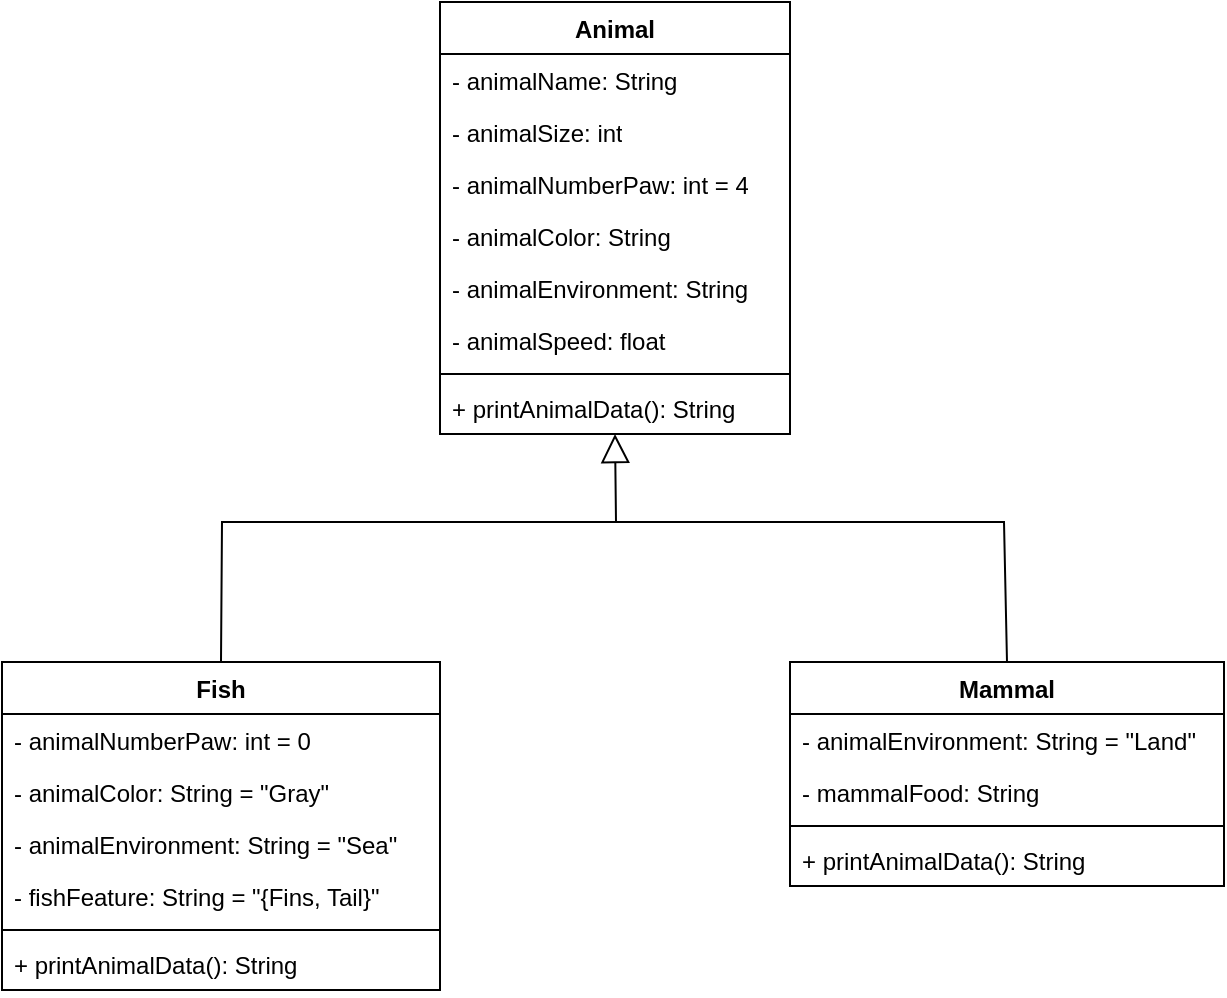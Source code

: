 <mxfile version="24.0.7" type="device">
  <diagram name="Page-1" id="DKSi5kiVfUnPl6QQEYe7">
    <mxGraphModel dx="1434" dy="792" grid="1" gridSize="10" guides="1" tooltips="1" connect="1" arrows="1" fold="1" page="1" pageScale="1" pageWidth="850" pageHeight="1100" math="0" shadow="0">
      <root>
        <mxCell id="0" />
        <mxCell id="1" parent="0" />
        <mxCell id="65sKAYQO8ggzwwBBgg9n-1" value="Animal" style="swimlane;fontStyle=1;align=center;verticalAlign=top;childLayout=stackLayout;horizontal=1;startSize=26;horizontalStack=0;resizeParent=1;resizeParentMax=0;resizeLast=0;collapsible=1;marginBottom=0;whiteSpace=wrap;html=1;" vertex="1" parent="1">
          <mxGeometry x="338" y="70" width="175" height="216" as="geometry">
            <mxRectangle x="338" y="70" width="80" height="30" as="alternateBounds" />
          </mxGeometry>
        </mxCell>
        <mxCell id="65sKAYQO8ggzwwBBgg9n-2" value="- animalName: String&lt;span style=&quot;white-space: pre;&quot;&gt;&#x9;&lt;/span&gt;" style="text;strokeColor=none;fillColor=none;align=left;verticalAlign=top;spacingLeft=4;spacingRight=4;overflow=hidden;rotatable=0;points=[[0,0.5],[1,0.5]];portConstraint=eastwest;whiteSpace=wrap;html=1;" vertex="1" parent="65sKAYQO8ggzwwBBgg9n-1">
          <mxGeometry y="26" width="175" height="26" as="geometry" />
        </mxCell>
        <mxCell id="65sKAYQO8ggzwwBBgg9n-5" value="- animalSize: int" style="text;strokeColor=none;fillColor=none;align=left;verticalAlign=top;spacingLeft=4;spacingRight=4;overflow=hidden;rotatable=0;points=[[0,0.5],[1,0.5]];portConstraint=eastwest;whiteSpace=wrap;html=1;" vertex="1" parent="65sKAYQO8ggzwwBBgg9n-1">
          <mxGeometry y="52" width="175" height="26" as="geometry" />
        </mxCell>
        <mxCell id="65sKAYQO8ggzwwBBgg9n-6" value="- animalNumberPaw: int = 4" style="text;strokeColor=none;fillColor=none;align=left;verticalAlign=top;spacingLeft=4;spacingRight=4;overflow=hidden;rotatable=0;points=[[0,0.5],[1,0.5]];portConstraint=eastwest;whiteSpace=wrap;html=1;" vertex="1" parent="65sKAYQO8ggzwwBBgg9n-1">
          <mxGeometry y="78" width="175" height="26" as="geometry" />
        </mxCell>
        <mxCell id="65sKAYQO8ggzwwBBgg9n-7" value="- animalColor: String" style="text;strokeColor=none;fillColor=none;align=left;verticalAlign=top;spacingLeft=4;spacingRight=4;overflow=hidden;rotatable=0;points=[[0,0.5],[1,0.5]];portConstraint=eastwest;whiteSpace=wrap;html=1;" vertex="1" parent="65sKAYQO8ggzwwBBgg9n-1">
          <mxGeometry y="104" width="175" height="26" as="geometry" />
        </mxCell>
        <mxCell id="65sKAYQO8ggzwwBBgg9n-9" value="- animalEnvironment: String" style="text;strokeColor=none;fillColor=none;align=left;verticalAlign=top;spacingLeft=4;spacingRight=4;overflow=hidden;rotatable=0;points=[[0,0.5],[1,0.5]];portConstraint=eastwest;whiteSpace=wrap;html=1;" vertex="1" parent="65sKAYQO8ggzwwBBgg9n-1">
          <mxGeometry y="130" width="175" height="26" as="geometry" />
        </mxCell>
        <mxCell id="65sKAYQO8ggzwwBBgg9n-8" value="- animalSpeed: float" style="text;strokeColor=none;fillColor=none;align=left;verticalAlign=top;spacingLeft=4;spacingRight=4;overflow=hidden;rotatable=0;points=[[0,0.5],[1,0.5]];portConstraint=eastwest;whiteSpace=wrap;html=1;" vertex="1" parent="65sKAYQO8ggzwwBBgg9n-1">
          <mxGeometry y="156" width="175" height="26" as="geometry" />
        </mxCell>
        <mxCell id="65sKAYQO8ggzwwBBgg9n-3" value="" style="line;strokeWidth=1;fillColor=none;align=left;verticalAlign=middle;spacingTop=-1;spacingLeft=3;spacingRight=3;rotatable=0;labelPosition=right;points=[];portConstraint=eastwest;strokeColor=inherit;" vertex="1" parent="65sKAYQO8ggzwwBBgg9n-1">
          <mxGeometry y="182" width="175" height="8" as="geometry" />
        </mxCell>
        <mxCell id="65sKAYQO8ggzwwBBgg9n-4" value="+ printAnimalData(): String" style="text;strokeColor=none;fillColor=none;align=left;verticalAlign=top;spacingLeft=4;spacingRight=4;overflow=hidden;rotatable=0;points=[[0,0.5],[1,0.5]];portConstraint=eastwest;whiteSpace=wrap;html=1;" vertex="1" parent="65sKAYQO8ggzwwBBgg9n-1">
          <mxGeometry y="190" width="175" height="26" as="geometry" />
        </mxCell>
        <mxCell id="65sKAYQO8ggzwwBBgg9n-14" value="Fish" style="swimlane;fontStyle=1;align=center;verticalAlign=top;childLayout=stackLayout;horizontal=1;startSize=26;horizontalStack=0;resizeParent=1;resizeParentMax=0;resizeLast=0;collapsible=1;marginBottom=0;whiteSpace=wrap;html=1;" vertex="1" parent="1">
          <mxGeometry x="119" y="400" width="219" height="164" as="geometry">
            <mxRectangle x="338" y="70" width="80" height="30" as="alternateBounds" />
          </mxGeometry>
        </mxCell>
        <mxCell id="65sKAYQO8ggzwwBBgg9n-17" value="- animalNumberPaw: int = 0" style="text;strokeColor=none;fillColor=none;align=left;verticalAlign=top;spacingLeft=4;spacingRight=4;overflow=hidden;rotatable=0;points=[[0,0.5],[1,0.5]];portConstraint=eastwest;whiteSpace=wrap;html=1;" vertex="1" parent="65sKAYQO8ggzwwBBgg9n-14">
          <mxGeometry y="26" width="219" height="26" as="geometry" />
        </mxCell>
        <mxCell id="65sKAYQO8ggzwwBBgg9n-18" value="- animalColor: String = &quot;Gray&quot;" style="text;strokeColor=none;fillColor=none;align=left;verticalAlign=top;spacingLeft=4;spacingRight=4;overflow=hidden;rotatable=0;points=[[0,0.5],[1,0.5]];portConstraint=eastwest;whiteSpace=wrap;html=1;" vertex="1" parent="65sKAYQO8ggzwwBBgg9n-14">
          <mxGeometry y="52" width="219" height="26" as="geometry" />
        </mxCell>
        <mxCell id="65sKAYQO8ggzwwBBgg9n-19" value="- animalEnvironment: String = &quot;Sea&quot;" style="text;strokeColor=none;fillColor=none;align=left;verticalAlign=top;spacingLeft=4;spacingRight=4;overflow=hidden;rotatable=0;points=[[0,0.5],[1,0.5]];portConstraint=eastwest;whiteSpace=wrap;html=1;" vertex="1" parent="65sKAYQO8ggzwwBBgg9n-14">
          <mxGeometry y="78" width="219" height="26" as="geometry" />
        </mxCell>
        <mxCell id="65sKAYQO8ggzwwBBgg9n-20" value="- fishFeature: String = &quot;{Fins, Tail}&quot;" style="text;strokeColor=none;fillColor=none;align=left;verticalAlign=top;spacingLeft=4;spacingRight=4;overflow=hidden;rotatable=0;points=[[0,0.5],[1,0.5]];portConstraint=eastwest;whiteSpace=wrap;html=1;" vertex="1" parent="65sKAYQO8ggzwwBBgg9n-14">
          <mxGeometry y="104" width="219" height="26" as="geometry" />
        </mxCell>
        <mxCell id="65sKAYQO8ggzwwBBgg9n-21" value="" style="line;strokeWidth=1;fillColor=none;align=left;verticalAlign=middle;spacingTop=-1;spacingLeft=3;spacingRight=3;rotatable=0;labelPosition=right;points=[];portConstraint=eastwest;strokeColor=inherit;" vertex="1" parent="65sKAYQO8ggzwwBBgg9n-14">
          <mxGeometry y="130" width="219" height="8" as="geometry" />
        </mxCell>
        <mxCell id="65sKAYQO8ggzwwBBgg9n-22" value="+ printAnimalData(): String" style="text;strokeColor=none;fillColor=none;align=left;verticalAlign=top;spacingLeft=4;spacingRight=4;overflow=hidden;rotatable=0;points=[[0,0.5],[1,0.5]];portConstraint=eastwest;whiteSpace=wrap;html=1;" vertex="1" parent="65sKAYQO8ggzwwBBgg9n-14">
          <mxGeometry y="138" width="219" height="26" as="geometry" />
        </mxCell>
        <mxCell id="65sKAYQO8ggzwwBBgg9n-23" value="Mammal" style="swimlane;fontStyle=1;align=center;verticalAlign=top;childLayout=stackLayout;horizontal=1;startSize=26;horizontalStack=0;resizeParent=1;resizeParentMax=0;resizeLast=0;collapsible=1;marginBottom=0;whiteSpace=wrap;html=1;" vertex="1" parent="1">
          <mxGeometry x="513" y="400" width="217" height="112" as="geometry">
            <mxRectangle x="338" y="70" width="80" height="30" as="alternateBounds" />
          </mxGeometry>
        </mxCell>
        <mxCell id="65sKAYQO8ggzwwBBgg9n-28" value="- animalEnvironment: String = &quot;Land&quot;" style="text;strokeColor=none;fillColor=none;align=left;verticalAlign=top;spacingLeft=4;spacingRight=4;overflow=hidden;rotatable=0;points=[[0,0.5],[1,0.5]];portConstraint=eastwest;whiteSpace=wrap;html=1;" vertex="1" parent="65sKAYQO8ggzwwBBgg9n-23">
          <mxGeometry y="26" width="217" height="26" as="geometry" />
        </mxCell>
        <mxCell id="65sKAYQO8ggzwwBBgg9n-29" value="- mammalFood: String" style="text;strokeColor=none;fillColor=none;align=left;verticalAlign=top;spacingLeft=4;spacingRight=4;overflow=hidden;rotatable=0;points=[[0,0.5],[1,0.5]];portConstraint=eastwest;whiteSpace=wrap;html=1;" vertex="1" parent="65sKAYQO8ggzwwBBgg9n-23">
          <mxGeometry y="52" width="217" height="26" as="geometry" />
        </mxCell>
        <mxCell id="65sKAYQO8ggzwwBBgg9n-30" value="" style="line;strokeWidth=1;fillColor=none;align=left;verticalAlign=middle;spacingTop=-1;spacingLeft=3;spacingRight=3;rotatable=0;labelPosition=right;points=[];portConstraint=eastwest;strokeColor=inherit;" vertex="1" parent="65sKAYQO8ggzwwBBgg9n-23">
          <mxGeometry y="78" width="217" height="8" as="geometry" />
        </mxCell>
        <mxCell id="65sKAYQO8ggzwwBBgg9n-31" value="+ printAnimalData(): String" style="text;strokeColor=none;fillColor=none;align=left;verticalAlign=top;spacingLeft=4;spacingRight=4;overflow=hidden;rotatable=0;points=[[0,0.5],[1,0.5]];portConstraint=eastwest;whiteSpace=wrap;html=1;" vertex="1" parent="65sKAYQO8ggzwwBBgg9n-23">
          <mxGeometry y="86" width="217" height="26" as="geometry" />
        </mxCell>
        <mxCell id="65sKAYQO8ggzwwBBgg9n-32" value="" style="endArrow=block;endFill=0;endSize=12;html=1;rounded=0;entryX=0.5;entryY=1;entryDx=0;entryDy=0;exitX=0.5;exitY=0;exitDx=0;exitDy=0;" edge="1" parent="1" source="65sKAYQO8ggzwwBBgg9n-14" target="65sKAYQO8ggzwwBBgg9n-1">
          <mxGeometry width="160" relative="1" as="geometry">
            <mxPoint x="200" y="370" as="sourcePoint" />
            <mxPoint x="430" y="350" as="targetPoint" />
            <Array as="points">
              <mxPoint x="229" y="330" />
              <mxPoint x="426" y="330" />
            </Array>
          </mxGeometry>
        </mxCell>
        <mxCell id="65sKAYQO8ggzwwBBgg9n-33" value="" style="endArrow=none;endFill=0;endSize=12;html=1;rounded=0;exitX=0.5;exitY=0;exitDx=0;exitDy=0;" edge="1" parent="1" source="65sKAYQO8ggzwwBBgg9n-23">
          <mxGeometry width="160" relative="1" as="geometry">
            <mxPoint x="290" y="310" as="sourcePoint" />
            <mxPoint x="420" y="330" as="targetPoint" />
            <Array as="points">
              <mxPoint x="620" y="330" />
            </Array>
          </mxGeometry>
        </mxCell>
      </root>
    </mxGraphModel>
  </diagram>
</mxfile>
